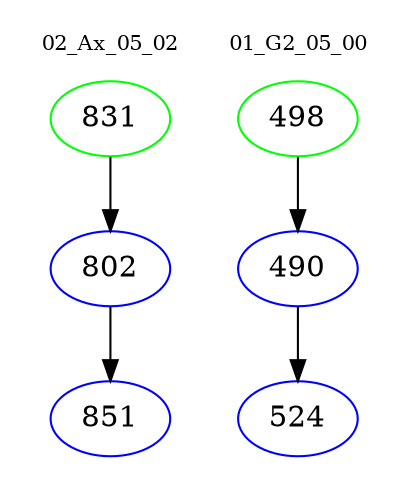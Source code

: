 digraph{
subgraph cluster_0 {
color = white
label = "02_Ax_05_02";
fontsize=10;
T0_831 [label="831", color="green"]
T0_831 -> T0_802 [color="black"]
T0_802 [label="802", color="blue"]
T0_802 -> T0_851 [color="black"]
T0_851 [label="851", color="blue"]
}
subgraph cluster_1 {
color = white
label = "01_G2_05_00";
fontsize=10;
T1_498 [label="498", color="green"]
T1_498 -> T1_490 [color="black"]
T1_490 [label="490", color="blue"]
T1_490 -> T1_524 [color="black"]
T1_524 [label="524", color="blue"]
}
}
